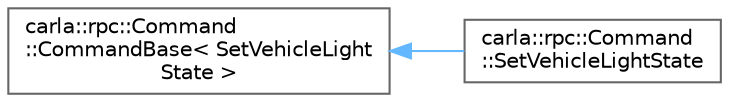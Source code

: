 digraph "类继承关系图"
{
 // INTERACTIVE_SVG=YES
 // LATEX_PDF_SIZE
  bgcolor="transparent";
  edge [fontname=Helvetica,fontsize=10,labelfontname=Helvetica,labelfontsize=10];
  node [fontname=Helvetica,fontsize=10,shape=box,height=0.2,width=0.4];
  rankdir="LR";
  Node0 [id="Node000000",label="carla::rpc::Command\l::CommandBase\< SetVehicleLight\lState \>",height=0.2,width=0.4,color="grey40", fillcolor="white", style="filled",URL="$d0/d4c/structcarla_1_1rpc_1_1Command_1_1CommandBase.html",tooltip=" "];
  Node0 -> Node1 [id="edge123_Node000000_Node000001",dir="back",color="steelblue1",style="solid",tooltip=" "];
  Node1 [id="Node000001",label="carla::rpc::Command\l::SetVehicleLightState",height=0.2,width=0.4,color="grey40", fillcolor="white", style="filled",URL="$db/d85/structcarla_1_1rpc_1_1Command_1_1SetVehicleLightState.html",tooltip=" "];
}
